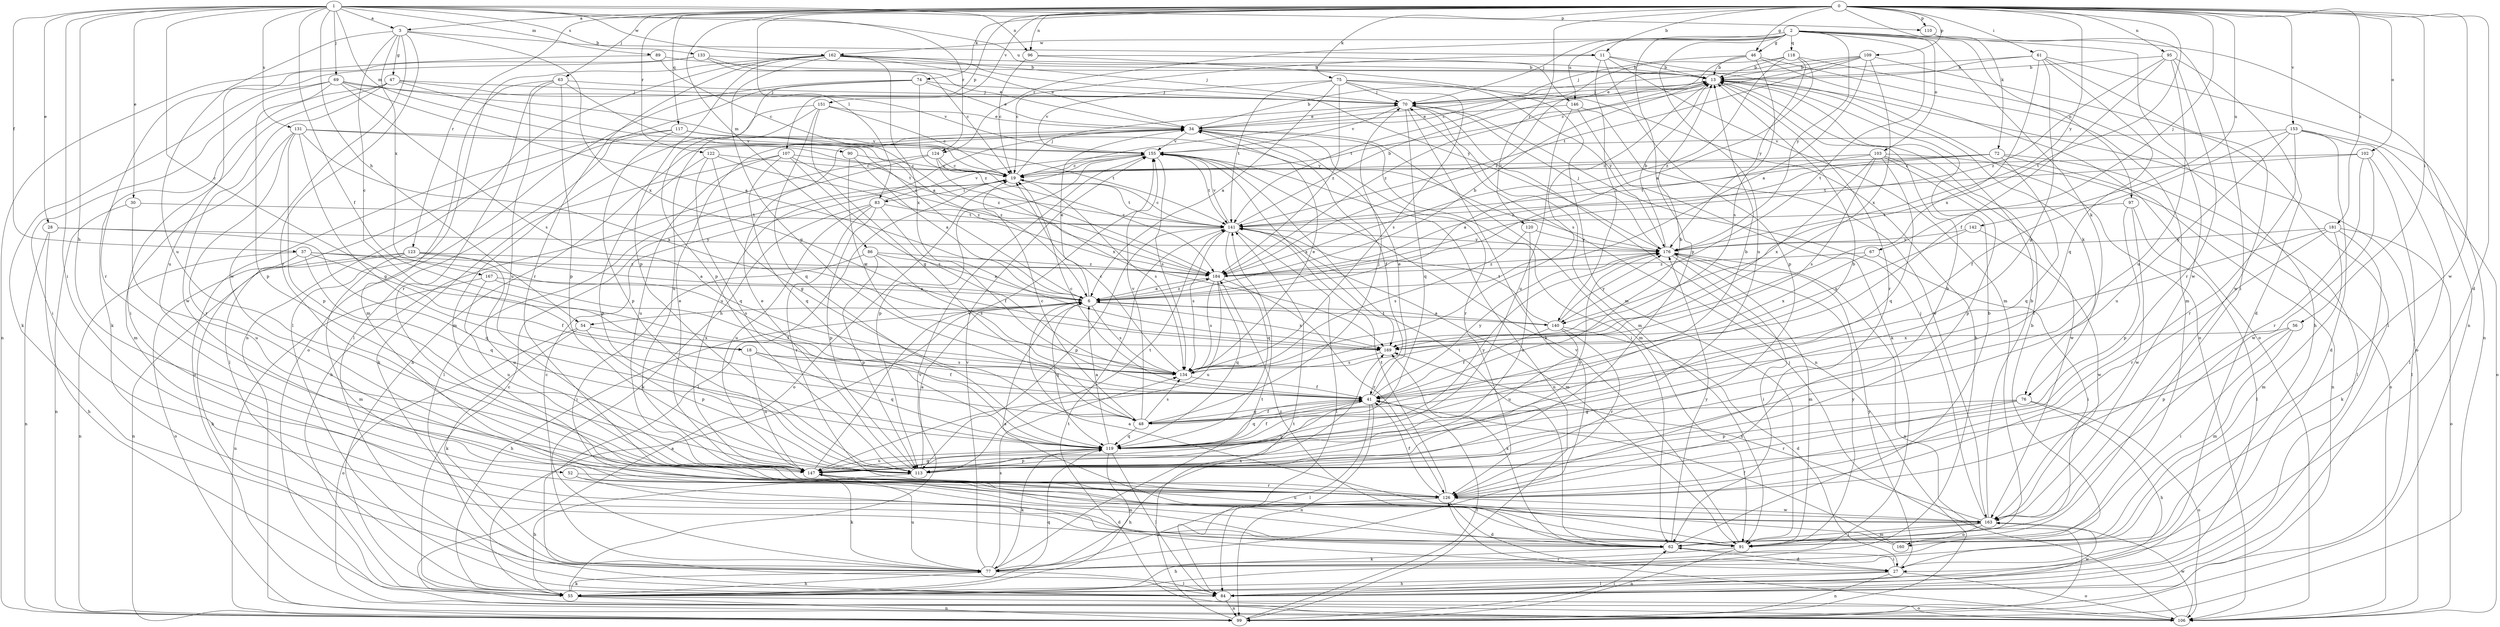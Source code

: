 strict digraph  {
0;
1;
2;
3;
6;
11;
13;
18;
19;
27;
28;
30;
34;
37;
41;
46;
47;
48;
52;
54;
55;
56;
61;
62;
63;
67;
69;
70;
72;
74;
75;
76;
77;
83;
84;
86;
89;
90;
91;
95;
96;
97;
99;
102;
103;
106;
107;
109;
110;
113;
117;
118;
119;
120;
122;
123;
124;
126;
131;
133;
134;
140;
141;
142;
146;
147;
151;
153;
155;
160;
162;
163;
167;
169;
176;
181;
184;
0 -> 3  [label=a];
0 -> 11  [label=b];
0 -> 27  [label=d];
0 -> 46  [label=g];
0 -> 56  [label=i];
0 -> 61  [label=i];
0 -> 63  [label=j];
0 -> 67  [label=j];
0 -> 72  [label=k];
0 -> 74  [label=k];
0 -> 75  [label=k];
0 -> 83  [label=l];
0 -> 86  [label=m];
0 -> 95  [label=n];
0 -> 96  [label=n];
0 -> 102  [label=o];
0 -> 107  [label=p];
0 -> 109  [label=p];
0 -> 110  [label=p];
0 -> 117  [label=q];
0 -> 120  [label=r];
0 -> 122  [label=r];
0 -> 123  [label=r];
0 -> 140  [label=t];
0 -> 142  [label=u];
0 -> 151  [label=v];
0 -> 153  [label=v];
0 -> 160  [label=w];
0 -> 176  [label=y];
0 -> 181  [label=z];
1 -> 3  [label=a];
1 -> 18  [label=c];
1 -> 28  [label=e];
1 -> 30  [label=e];
1 -> 37  [label=f];
1 -> 41  [label=f];
1 -> 52  [label=h];
1 -> 54  [label=h];
1 -> 62  [label=i];
1 -> 69  [label=j];
1 -> 89  [label=m];
1 -> 90  [label=m];
1 -> 96  [label=n];
1 -> 110  [label=p];
1 -> 124  [label=r];
1 -> 131  [label=s];
1 -> 133  [label=s];
1 -> 146  [label=u];
1 -> 162  [label=w];
2 -> 46  [label=g];
2 -> 62  [label=i];
2 -> 70  [label=j];
2 -> 76  [label=k];
2 -> 97  [label=n];
2 -> 103  [label=o];
2 -> 113  [label=p];
2 -> 118  [label=q];
2 -> 124  [label=r];
2 -> 140  [label=t];
2 -> 146  [label=u];
2 -> 147  [label=u];
2 -> 162  [label=w];
2 -> 163  [label=w];
2 -> 176  [label=y];
3 -> 11  [label=b];
3 -> 18  [label=c];
3 -> 47  [label=g];
3 -> 126  [label=r];
3 -> 147  [label=u];
3 -> 163  [label=w];
3 -> 167  [label=x];
3 -> 169  [label=x];
6 -> 13  [label=b];
6 -> 34  [label=e];
6 -> 54  [label=h];
6 -> 55  [label=h];
6 -> 119  [label=q];
6 -> 134  [label=s];
6 -> 140  [label=t];
6 -> 169  [label=x];
6 -> 184  [label=z];
11 -> 13  [label=b];
11 -> 19  [label=c];
11 -> 91  [label=m];
11 -> 106  [label=o];
11 -> 113  [label=p];
11 -> 140  [label=t];
13 -> 70  [label=j];
13 -> 76  [label=k];
13 -> 106  [label=o];
13 -> 126  [label=r];
13 -> 134  [label=s];
13 -> 141  [label=t];
13 -> 184  [label=z];
18 -> 41  [label=f];
18 -> 119  [label=q];
18 -> 134  [label=s];
18 -> 147  [label=u];
19 -> 70  [label=j];
19 -> 83  [label=l];
19 -> 84  [label=l];
19 -> 134  [label=s];
19 -> 141  [label=t];
27 -> 55  [label=h];
27 -> 62  [label=i];
27 -> 84  [label=l];
27 -> 99  [label=n];
27 -> 106  [label=o];
27 -> 176  [label=y];
28 -> 55  [label=h];
28 -> 99  [label=n];
28 -> 119  [label=q];
28 -> 176  [label=y];
30 -> 99  [label=n];
30 -> 141  [label=t];
30 -> 147  [label=u];
34 -> 13  [label=b];
34 -> 41  [label=f];
34 -> 55  [label=h];
34 -> 62  [label=i];
34 -> 91  [label=m];
34 -> 126  [label=r];
34 -> 147  [label=u];
34 -> 155  [label=v];
37 -> 41  [label=f];
37 -> 99  [label=n];
37 -> 106  [label=o];
37 -> 119  [label=q];
37 -> 134  [label=s];
37 -> 184  [label=z];
41 -> 13  [label=b];
41 -> 19  [label=c];
41 -> 34  [label=e];
41 -> 48  [label=g];
41 -> 84  [label=l];
41 -> 99  [label=n];
41 -> 113  [label=p];
41 -> 119  [label=q];
41 -> 176  [label=y];
46 -> 13  [label=b];
46 -> 70  [label=j];
46 -> 91  [label=m];
46 -> 106  [label=o];
46 -> 134  [label=s];
46 -> 184  [label=z];
47 -> 6  [label=a];
47 -> 62  [label=i];
47 -> 70  [label=j];
47 -> 77  [label=k];
47 -> 155  [label=v];
47 -> 163  [label=w];
48 -> 13  [label=b];
48 -> 19  [label=c];
48 -> 41  [label=f];
48 -> 70  [label=j];
48 -> 119  [label=q];
48 -> 134  [label=s];
48 -> 155  [label=v];
52 -> 27  [label=d];
52 -> 91  [label=m];
52 -> 126  [label=r];
54 -> 77  [label=k];
54 -> 106  [label=o];
54 -> 113  [label=p];
54 -> 169  [label=x];
55 -> 6  [label=a];
55 -> 19  [label=c];
55 -> 77  [label=k];
55 -> 99  [label=n];
55 -> 106  [label=o];
55 -> 119  [label=q];
55 -> 155  [label=v];
56 -> 62  [label=i];
56 -> 91  [label=m];
56 -> 113  [label=p];
56 -> 169  [label=x];
61 -> 13  [label=b];
61 -> 48  [label=g];
61 -> 70  [label=j];
61 -> 99  [label=n];
61 -> 119  [label=q];
61 -> 163  [label=w];
61 -> 169  [label=x];
62 -> 13  [label=b];
62 -> 27  [label=d];
62 -> 77  [label=k];
62 -> 169  [label=x];
62 -> 176  [label=y];
62 -> 184  [label=z];
63 -> 6  [label=a];
63 -> 70  [label=j];
63 -> 91  [label=m];
63 -> 113  [label=p];
63 -> 126  [label=r];
63 -> 147  [label=u];
67 -> 62  [label=i];
67 -> 169  [label=x];
67 -> 184  [label=z];
69 -> 6  [label=a];
69 -> 62  [label=i];
69 -> 70  [label=j];
69 -> 77  [label=k];
69 -> 113  [label=p];
69 -> 134  [label=s];
69 -> 176  [label=y];
70 -> 34  [label=e];
70 -> 77  [label=k];
70 -> 91  [label=m];
70 -> 99  [label=n];
70 -> 119  [label=q];
70 -> 155  [label=v];
72 -> 19  [label=c];
72 -> 84  [label=l];
72 -> 99  [label=n];
72 -> 119  [label=q];
72 -> 141  [label=t];
72 -> 184  [label=z];
74 -> 34  [label=e];
74 -> 70  [label=j];
74 -> 84  [label=l];
74 -> 106  [label=o];
74 -> 113  [label=p];
74 -> 184  [label=z];
75 -> 6  [label=a];
75 -> 55  [label=h];
75 -> 70  [label=j];
75 -> 134  [label=s];
75 -> 141  [label=t];
75 -> 155  [label=v];
75 -> 176  [label=y];
75 -> 184  [label=z];
76 -> 48  [label=g];
76 -> 55  [label=h];
76 -> 106  [label=o];
76 -> 113  [label=p];
76 -> 126  [label=r];
77 -> 13  [label=b];
77 -> 19  [label=c];
77 -> 55  [label=h];
77 -> 84  [label=l];
77 -> 134  [label=s];
77 -> 141  [label=t];
77 -> 147  [label=u];
77 -> 155  [label=v];
77 -> 169  [label=x];
83 -> 41  [label=f];
83 -> 77  [label=k];
83 -> 113  [label=p];
83 -> 126  [label=r];
83 -> 141  [label=t];
83 -> 147  [label=u];
83 -> 155  [label=v];
84 -> 99  [label=n];
84 -> 163  [label=w];
86 -> 6  [label=a];
86 -> 62  [label=i];
86 -> 113  [label=p];
86 -> 134  [label=s];
86 -> 184  [label=z];
89 -> 13  [label=b];
89 -> 19  [label=c];
89 -> 99  [label=n];
90 -> 6  [label=a];
90 -> 19  [label=c];
90 -> 134  [label=s];
91 -> 6  [label=a];
91 -> 55  [label=h];
91 -> 99  [label=n];
91 -> 155  [label=v];
91 -> 176  [label=y];
95 -> 13  [label=b];
95 -> 27  [label=d];
95 -> 41  [label=f];
95 -> 126  [label=r];
95 -> 147  [label=u];
95 -> 184  [label=z];
96 -> 13  [label=b];
96 -> 19  [label=c];
96 -> 91  [label=m];
97 -> 84  [label=l];
97 -> 113  [label=p];
97 -> 141  [label=t];
97 -> 163  [label=w];
99 -> 41  [label=f];
99 -> 62  [label=i];
99 -> 141  [label=t];
102 -> 19  [label=c];
102 -> 84  [label=l];
102 -> 126  [label=r];
102 -> 141  [label=t];
102 -> 163  [label=w];
103 -> 6  [label=a];
103 -> 19  [label=c];
103 -> 106  [label=o];
103 -> 113  [label=p];
103 -> 119  [label=q];
103 -> 134  [label=s];
103 -> 163  [label=w];
103 -> 169  [label=x];
106 -> 70  [label=j];
106 -> 126  [label=r];
106 -> 141  [label=t];
106 -> 163  [label=w];
107 -> 19  [label=c];
107 -> 77  [label=k];
107 -> 119  [label=q];
107 -> 134  [label=s];
107 -> 147  [label=u];
107 -> 184  [label=z];
109 -> 6  [label=a];
109 -> 13  [label=b];
109 -> 19  [label=c];
109 -> 34  [label=e];
109 -> 84  [label=l];
109 -> 141  [label=t];
109 -> 169  [label=x];
110 -> 99  [label=n];
113 -> 6  [label=a];
113 -> 34  [label=e];
113 -> 55  [label=h];
113 -> 141  [label=t];
113 -> 176  [label=y];
117 -> 84  [label=l];
117 -> 106  [label=o];
117 -> 113  [label=p];
117 -> 141  [label=t];
117 -> 155  [label=v];
117 -> 184  [label=z];
118 -> 6  [label=a];
118 -> 13  [label=b];
118 -> 19  [label=c];
118 -> 55  [label=h];
118 -> 176  [label=y];
118 -> 184  [label=z];
119 -> 6  [label=a];
119 -> 13  [label=b];
119 -> 41  [label=f];
119 -> 55  [label=h];
119 -> 77  [label=k];
119 -> 84  [label=l];
119 -> 113  [label=p];
119 -> 147  [label=u];
119 -> 176  [label=y];
120 -> 134  [label=s];
120 -> 147  [label=u];
120 -> 176  [label=y];
122 -> 19  [label=c];
122 -> 48  [label=g];
122 -> 113  [label=p];
122 -> 119  [label=q];
122 -> 184  [label=z];
123 -> 6  [label=a];
123 -> 55  [label=h];
123 -> 91  [label=m];
123 -> 99  [label=n];
123 -> 147  [label=u];
123 -> 184  [label=z];
124 -> 19  [label=c];
124 -> 55  [label=h];
124 -> 84  [label=l];
124 -> 169  [label=x];
124 -> 184  [label=z];
126 -> 13  [label=b];
126 -> 27  [label=d];
126 -> 41  [label=f];
126 -> 77  [label=k];
126 -> 141  [label=t];
126 -> 163  [label=w];
131 -> 48  [label=g];
131 -> 91  [label=m];
131 -> 113  [label=p];
131 -> 126  [label=r];
131 -> 141  [label=t];
131 -> 155  [label=v];
131 -> 169  [label=x];
133 -> 13  [label=b];
133 -> 19  [label=c];
133 -> 34  [label=e];
133 -> 126  [label=r];
133 -> 147  [label=u];
134 -> 19  [label=c];
134 -> 34  [label=e];
134 -> 41  [label=f];
140 -> 6  [label=a];
140 -> 27  [label=d];
140 -> 41  [label=f];
140 -> 126  [label=r];
140 -> 141  [label=t];
140 -> 147  [label=u];
140 -> 176  [label=y];
141 -> 13  [label=b];
141 -> 19  [label=c];
141 -> 84  [label=l];
141 -> 91  [label=m];
141 -> 113  [label=p];
141 -> 119  [label=q];
141 -> 134  [label=s];
141 -> 155  [label=v];
141 -> 176  [label=y];
142 -> 163  [label=w];
142 -> 169  [label=x];
142 -> 176  [label=y];
146 -> 34  [label=e];
146 -> 77  [label=k];
146 -> 147  [label=u];
146 -> 163  [label=w];
147 -> 34  [label=e];
147 -> 77  [label=k];
147 -> 119  [label=q];
147 -> 126  [label=r];
147 -> 155  [label=v];
151 -> 19  [label=c];
151 -> 34  [label=e];
151 -> 48  [label=g];
151 -> 91  [label=m];
151 -> 119  [label=q];
151 -> 147  [label=u];
153 -> 27  [label=d];
153 -> 41  [label=f];
153 -> 84  [label=l];
153 -> 106  [label=o];
153 -> 126  [label=r];
153 -> 147  [label=u];
153 -> 155  [label=v];
155 -> 19  [label=c];
155 -> 62  [label=i];
155 -> 99  [label=n];
155 -> 106  [label=o];
155 -> 113  [label=p];
155 -> 134  [label=s];
155 -> 141  [label=t];
155 -> 169  [label=x];
160 -> 6  [label=a];
160 -> 41  [label=f];
162 -> 13  [label=b];
162 -> 34  [label=e];
162 -> 48  [label=g];
162 -> 70  [label=j];
162 -> 84  [label=l];
162 -> 99  [label=n];
162 -> 113  [label=p];
162 -> 126  [label=r];
162 -> 169  [label=x];
162 -> 176  [label=y];
163 -> 13  [label=b];
163 -> 62  [label=i];
163 -> 70  [label=j];
163 -> 91  [label=m];
163 -> 147  [label=u];
163 -> 169  [label=x];
163 -> 160  [label=o];
167 -> 6  [label=a];
167 -> 41  [label=f];
167 -> 99  [label=n];
167 -> 147  [label=u];
169 -> 134  [label=s];
176 -> 13  [label=b];
176 -> 62  [label=i];
176 -> 70  [label=j];
176 -> 91  [label=m];
176 -> 99  [label=n];
176 -> 184  [label=z];
181 -> 41  [label=f];
181 -> 77  [label=k];
181 -> 91  [label=m];
181 -> 106  [label=o];
181 -> 126  [label=r];
181 -> 176  [label=y];
184 -> 6  [label=a];
184 -> 119  [label=q];
184 -> 126  [label=r];
184 -> 134  [label=s];
184 -> 147  [label=u];
}
